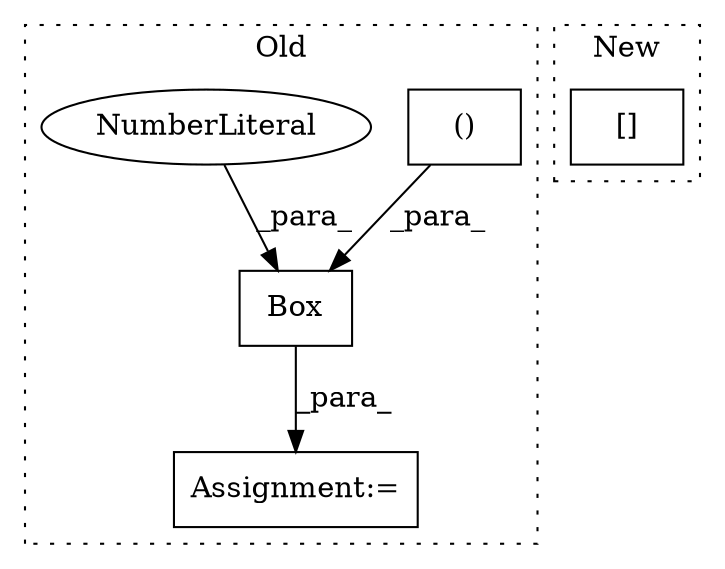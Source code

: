 digraph G {
subgraph cluster0 {
1 [label="Box" a="32" s="1277,1342" l="4,2" shape="box"];
3 [label="()" a="106" s="1292" l="50" shape="box"];
4 [label="NumberLiteral" a="34" s="1285" l="1" shape="ellipse"];
5 [label="Assignment:=" a="7" s="1276" l="1" shape="box"];
label = "Old";
style="dotted";
}
subgraph cluster1 {
2 [label="[]" a="2" s="1545,1572" l="16,1" shape="box"];
label = "New";
style="dotted";
}
1 -> 5 [label="_para_"];
3 -> 1 [label="_para_"];
4 -> 1 [label="_para_"];
}